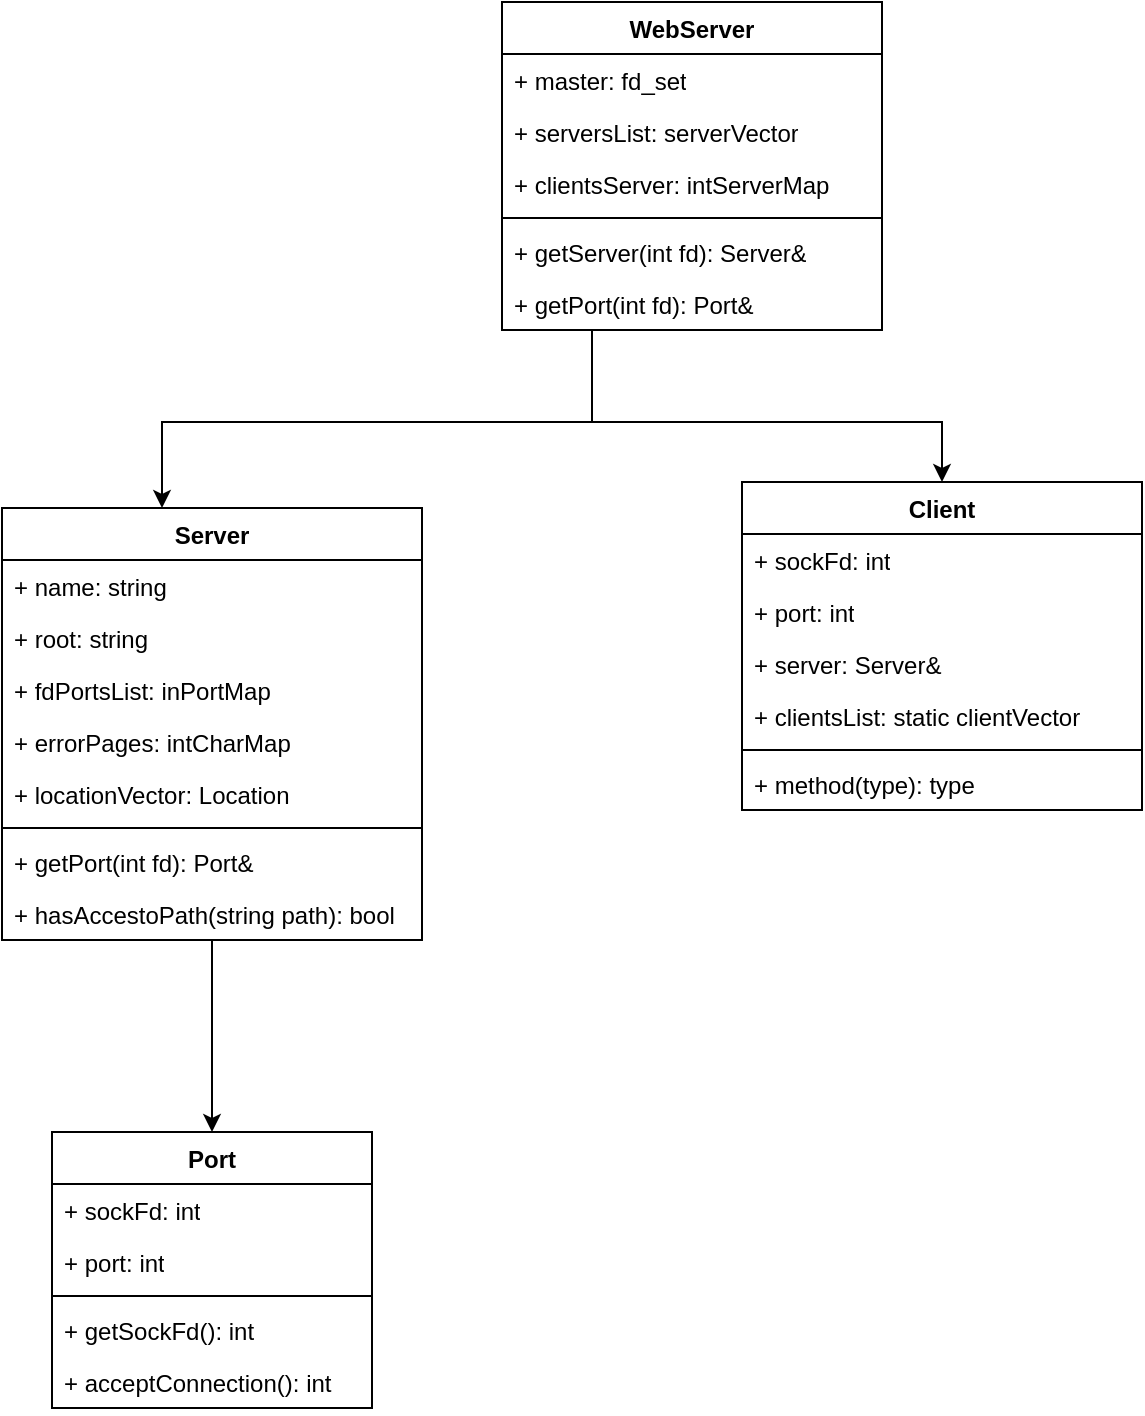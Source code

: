 <mxfile version="22.0.4" type="device">
  <diagram name="Page-1" id="exuCS_qK_Pu5S5YRh86N">
    <mxGraphModel dx="686" dy="1150" grid="1" gridSize="10" guides="1" tooltips="1" connect="1" arrows="1" fold="1" page="1" pageScale="1" pageWidth="827" pageHeight="1169" math="0" shadow="0">
      <root>
        <mxCell id="0" />
        <mxCell id="1" parent="0" />
        <mxCell id="583NijjHx3-b83Eap_vo-8" style="edgeStyle=orthogonalEdgeStyle;rounded=0;orthogonalLoop=1;jettySize=auto;html=1;" parent="1" source="7pixnsAGQdrV5JoGAkK8-17" target="7pixnsAGQdrV5JoGAkK8-21" edge="1">
          <mxGeometry relative="1" as="geometry">
            <Array as="points">
              <mxPoint x="385" y="230" />
              <mxPoint x="170" y="230" />
            </Array>
          </mxGeometry>
        </mxCell>
        <mxCell id="583NijjHx3-b83Eap_vo-9" style="edgeStyle=orthogonalEdgeStyle;rounded=0;orthogonalLoop=1;jettySize=auto;html=1;" parent="1" source="7pixnsAGQdrV5JoGAkK8-17" target="583NijjHx3-b83Eap_vo-1" edge="1">
          <mxGeometry relative="1" as="geometry">
            <Array as="points">
              <mxPoint x="385" y="230" />
              <mxPoint x="560" y="230" />
            </Array>
          </mxGeometry>
        </mxCell>
        <mxCell id="7pixnsAGQdrV5JoGAkK8-17" value="WebServer" style="swimlane;fontStyle=1;align=center;verticalAlign=top;childLayout=stackLayout;horizontal=1;startSize=26;horizontalStack=0;resizeParent=1;resizeParentMax=0;resizeLast=0;collapsible=1;marginBottom=0;whiteSpace=wrap;html=1;" parent="1" vertex="1">
          <mxGeometry x="340" y="20" width="190" height="164" as="geometry" />
        </mxCell>
        <mxCell id="7pixnsAGQdrV5JoGAkK8-6" value="+ master: fd_set" style="text;strokeColor=none;fillColor=none;align=left;verticalAlign=top;spacingLeft=4;spacingRight=4;overflow=hidden;rotatable=0;points=[[0,0.5],[1,0.5]];portConstraint=eastwest;whiteSpace=wrap;html=1;" parent="7pixnsAGQdrV5JoGAkK8-17" vertex="1">
          <mxGeometry y="26" width="190" height="26" as="geometry" />
        </mxCell>
        <mxCell id="7pixnsAGQdrV5JoGAkK8-7" value="+ serversList: serverVector" style="text;strokeColor=none;fillColor=none;align=left;verticalAlign=top;spacingLeft=4;spacingRight=4;overflow=hidden;rotatable=0;points=[[0,0.5],[1,0.5]];portConstraint=eastwest;whiteSpace=wrap;html=1;" parent="7pixnsAGQdrV5JoGAkK8-17" vertex="1">
          <mxGeometry y="52" width="190" height="26" as="geometry" />
        </mxCell>
        <mxCell id="7pixnsAGQdrV5JoGAkK8-38" value="+ clientsServer: intServerMap" style="text;strokeColor=none;fillColor=none;align=left;verticalAlign=top;spacingLeft=4;spacingRight=4;overflow=hidden;rotatable=0;points=[[0,0.5],[1,0.5]];portConstraint=eastwest;whiteSpace=wrap;html=1;" parent="7pixnsAGQdrV5JoGAkK8-17" vertex="1">
          <mxGeometry y="78" width="190" height="26" as="geometry" />
        </mxCell>
        <mxCell id="7pixnsAGQdrV5JoGAkK8-19" value="" style="line;strokeWidth=1;fillColor=none;align=left;verticalAlign=middle;spacingTop=-1;spacingLeft=3;spacingRight=3;rotatable=0;labelPosition=right;points=[];portConstraint=eastwest;strokeColor=inherit;" parent="7pixnsAGQdrV5JoGAkK8-17" vertex="1">
          <mxGeometry y="104" width="190" height="8" as="geometry" />
        </mxCell>
        <mxCell id="7pixnsAGQdrV5JoGAkK8-20" value="+ getServer(int fd): Server&amp;amp;" style="text;strokeColor=none;fillColor=none;align=left;verticalAlign=top;spacingLeft=4;spacingRight=4;overflow=hidden;rotatable=0;points=[[0,0.5],[1,0.5]];portConstraint=eastwest;whiteSpace=wrap;html=1;" parent="7pixnsAGQdrV5JoGAkK8-17" vertex="1">
          <mxGeometry y="112" width="190" height="26" as="geometry" />
        </mxCell>
        <mxCell id="7pixnsAGQdrV5JoGAkK8-30" value="+ getPort(int fd): Port&amp;amp;" style="text;strokeColor=none;fillColor=none;align=left;verticalAlign=top;spacingLeft=4;spacingRight=4;overflow=hidden;rotatable=0;points=[[0,0.5],[1,0.5]];portConstraint=eastwest;whiteSpace=wrap;html=1;" parent="7pixnsAGQdrV5JoGAkK8-17" vertex="1">
          <mxGeometry y="138" width="190" height="26" as="geometry" />
        </mxCell>
        <mxCell id="583NijjHx3-b83Eap_vo-10" style="edgeStyle=orthogonalEdgeStyle;rounded=0;orthogonalLoop=1;jettySize=auto;html=1;entryX=0.5;entryY=0;entryDx=0;entryDy=0;" parent="1" source="7pixnsAGQdrV5JoGAkK8-21" target="7pixnsAGQdrV5JoGAkK8-25" edge="1">
          <mxGeometry relative="1" as="geometry" />
        </mxCell>
        <mxCell id="7pixnsAGQdrV5JoGAkK8-21" value="Server" style="swimlane;fontStyle=1;align=center;verticalAlign=top;childLayout=stackLayout;horizontal=1;startSize=26;horizontalStack=0;resizeParent=1;resizeParentMax=0;resizeLast=0;collapsible=1;marginBottom=0;whiteSpace=wrap;html=1;" parent="1" vertex="1">
          <mxGeometry x="90" y="273" width="210" height="216" as="geometry" />
        </mxCell>
        <mxCell id="gca_5iW93XDWfkWxs2c1-1" value="+ name: string" style="text;strokeColor=none;fillColor=none;align=left;verticalAlign=top;spacingLeft=4;spacingRight=4;overflow=hidden;rotatable=0;points=[[0,0.5],[1,0.5]];portConstraint=eastwest;whiteSpace=wrap;html=1;" vertex="1" parent="7pixnsAGQdrV5JoGAkK8-21">
          <mxGeometry y="26" width="210" height="26" as="geometry" />
        </mxCell>
        <mxCell id="gca_5iW93XDWfkWxs2c1-2" value="+ root: string" style="text;strokeColor=none;fillColor=none;align=left;verticalAlign=top;spacingLeft=4;spacingRight=4;overflow=hidden;rotatable=0;points=[[0,0.5],[1,0.5]];portConstraint=eastwest;whiteSpace=wrap;html=1;" vertex="1" parent="7pixnsAGQdrV5JoGAkK8-21">
          <mxGeometry y="52" width="210" height="26" as="geometry" />
        </mxCell>
        <mxCell id="7pixnsAGQdrV5JoGAkK8-11" value="+ fdPortsList: inPortMap" style="text;strokeColor=none;fillColor=none;align=left;verticalAlign=top;spacingLeft=4;spacingRight=4;overflow=hidden;rotatable=0;points=[[0,0.5],[1,0.5]];portConstraint=eastwest;whiteSpace=wrap;html=1;" parent="7pixnsAGQdrV5JoGAkK8-21" vertex="1">
          <mxGeometry y="78" width="210" height="26" as="geometry" />
        </mxCell>
        <mxCell id="7pixnsAGQdrV5JoGAkK8-10" value="+ errorPages: intCharMap" style="text;strokeColor=none;fillColor=none;align=left;verticalAlign=top;spacingLeft=4;spacingRight=4;overflow=hidden;rotatable=0;points=[[0,0.5],[1,0.5]];portConstraint=eastwest;whiteSpace=wrap;html=1;" parent="7pixnsAGQdrV5JoGAkK8-21" vertex="1">
          <mxGeometry y="104" width="210" height="26" as="geometry" />
        </mxCell>
        <mxCell id="gca_5iW93XDWfkWxs2c1-3" value="+ locationVector: Location" style="text;strokeColor=none;fillColor=none;align=left;verticalAlign=top;spacingLeft=4;spacingRight=4;overflow=hidden;rotatable=0;points=[[0,0.5],[1,0.5]];portConstraint=eastwest;whiteSpace=wrap;html=1;" vertex="1" parent="7pixnsAGQdrV5JoGAkK8-21">
          <mxGeometry y="130" width="210" height="26" as="geometry" />
        </mxCell>
        <mxCell id="7pixnsAGQdrV5JoGAkK8-23" value="" style="line;strokeWidth=1;fillColor=none;align=left;verticalAlign=middle;spacingTop=-1;spacingLeft=3;spacingRight=3;rotatable=0;labelPosition=right;points=[];portConstraint=eastwest;strokeColor=inherit;" parent="7pixnsAGQdrV5JoGAkK8-21" vertex="1">
          <mxGeometry y="156" width="210" height="8" as="geometry" />
        </mxCell>
        <mxCell id="7pixnsAGQdrV5JoGAkK8-24" value="+ getPort(int fd): Port&amp;amp;" style="text;strokeColor=none;fillColor=none;align=left;verticalAlign=top;spacingLeft=4;spacingRight=4;overflow=hidden;rotatable=0;points=[[0,0.5],[1,0.5]];portConstraint=eastwest;whiteSpace=wrap;html=1;" parent="7pixnsAGQdrV5JoGAkK8-21" vertex="1">
          <mxGeometry y="164" width="210" height="26" as="geometry" />
        </mxCell>
        <mxCell id="583NijjHx3-b83Eap_vo-13" value="+ hasAccestoPath(string path): bool" style="text;strokeColor=none;fillColor=none;align=left;verticalAlign=top;spacingLeft=4;spacingRight=4;overflow=hidden;rotatable=0;points=[[0,0.5],[1,0.5]];portConstraint=eastwest;whiteSpace=wrap;html=1;" parent="7pixnsAGQdrV5JoGAkK8-21" vertex="1">
          <mxGeometry y="190" width="210" height="26" as="geometry" />
        </mxCell>
        <mxCell id="7pixnsAGQdrV5JoGAkK8-25" value="Port" style="swimlane;fontStyle=1;align=center;verticalAlign=top;childLayout=stackLayout;horizontal=1;startSize=26;horizontalStack=0;resizeParent=1;resizeParentMax=0;resizeLast=0;collapsible=1;marginBottom=0;whiteSpace=wrap;html=1;" parent="1" vertex="1">
          <mxGeometry x="115" y="585" width="160" height="138" as="geometry" />
        </mxCell>
        <mxCell id="7pixnsAGQdrV5JoGAkK8-14" value="+ sockFd: int" style="text;strokeColor=none;fillColor=none;align=left;verticalAlign=top;spacingLeft=4;spacingRight=4;overflow=hidden;rotatable=0;points=[[0,0.5],[1,0.5]];portConstraint=eastwest;whiteSpace=wrap;html=1;" parent="7pixnsAGQdrV5JoGAkK8-25" vertex="1">
          <mxGeometry y="26" width="160" height="26" as="geometry" />
        </mxCell>
        <mxCell id="7pixnsAGQdrV5JoGAkK8-15" value="+ port: int" style="text;strokeColor=none;fillColor=none;align=left;verticalAlign=top;spacingLeft=4;spacingRight=4;overflow=hidden;rotatable=0;points=[[0,0.5],[1,0.5]];portConstraint=eastwest;whiteSpace=wrap;html=1;" parent="7pixnsAGQdrV5JoGAkK8-25" vertex="1">
          <mxGeometry y="52" width="160" height="26" as="geometry" />
        </mxCell>
        <mxCell id="7pixnsAGQdrV5JoGAkK8-27" value="" style="line;strokeWidth=1;fillColor=none;align=left;verticalAlign=middle;spacingTop=-1;spacingLeft=3;spacingRight=3;rotatable=0;labelPosition=right;points=[];portConstraint=eastwest;strokeColor=inherit;" parent="7pixnsAGQdrV5JoGAkK8-25" vertex="1">
          <mxGeometry y="78" width="160" height="8" as="geometry" />
        </mxCell>
        <mxCell id="7pixnsAGQdrV5JoGAkK8-28" value="+ getSockFd(): int" style="text;strokeColor=none;fillColor=none;align=left;verticalAlign=top;spacingLeft=4;spacingRight=4;overflow=hidden;rotatable=0;points=[[0,0.5],[1,0.5]];portConstraint=eastwest;whiteSpace=wrap;html=1;" parent="7pixnsAGQdrV5JoGAkK8-25" vertex="1">
          <mxGeometry y="86" width="160" height="26" as="geometry" />
        </mxCell>
        <mxCell id="583NijjHx3-b83Eap_vo-14" value="+ acceptConnection(): int" style="text;strokeColor=none;fillColor=none;align=left;verticalAlign=top;spacingLeft=4;spacingRight=4;overflow=hidden;rotatable=0;points=[[0,0.5],[1,0.5]];portConstraint=eastwest;whiteSpace=wrap;html=1;" parent="7pixnsAGQdrV5JoGAkK8-25" vertex="1">
          <mxGeometry y="112" width="160" height="26" as="geometry" />
        </mxCell>
        <mxCell id="583NijjHx3-b83Eap_vo-1" value="Client" style="swimlane;fontStyle=1;align=center;verticalAlign=top;childLayout=stackLayout;horizontal=1;startSize=26;horizontalStack=0;resizeParent=1;resizeParentMax=0;resizeLast=0;collapsible=1;marginBottom=0;whiteSpace=wrap;html=1;" parent="1" vertex="1">
          <mxGeometry x="460" y="260" width="200" height="164" as="geometry" />
        </mxCell>
        <mxCell id="583NijjHx3-b83Eap_vo-2" value="+ sockFd: int" style="text;strokeColor=none;fillColor=none;align=left;verticalAlign=top;spacingLeft=4;spacingRight=4;overflow=hidden;rotatable=0;points=[[0,0.5],[1,0.5]];portConstraint=eastwest;whiteSpace=wrap;html=1;" parent="583NijjHx3-b83Eap_vo-1" vertex="1">
          <mxGeometry y="26" width="200" height="26" as="geometry" />
        </mxCell>
        <mxCell id="583NijjHx3-b83Eap_vo-7" value="+ port: int" style="text;strokeColor=none;fillColor=none;align=left;verticalAlign=top;spacingLeft=4;spacingRight=4;overflow=hidden;rotatable=0;points=[[0,0.5],[1,0.5]];portConstraint=eastwest;whiteSpace=wrap;html=1;" parent="583NijjHx3-b83Eap_vo-1" vertex="1">
          <mxGeometry y="52" width="200" height="26" as="geometry" />
        </mxCell>
        <mxCell id="583NijjHx3-b83Eap_vo-5" value="+ server: Server&amp;amp;" style="text;strokeColor=none;fillColor=none;align=left;verticalAlign=top;spacingLeft=4;spacingRight=4;overflow=hidden;rotatable=0;points=[[0,0.5],[1,0.5]];portConstraint=eastwest;whiteSpace=wrap;html=1;" parent="583NijjHx3-b83Eap_vo-1" vertex="1">
          <mxGeometry y="78" width="200" height="26" as="geometry" />
        </mxCell>
        <mxCell id="583NijjHx3-b83Eap_vo-11" value="+ clientsList: static clientVector" style="text;strokeColor=none;fillColor=none;align=left;verticalAlign=top;spacingLeft=4;spacingRight=4;overflow=hidden;rotatable=0;points=[[0,0.5],[1,0.5]];portConstraint=eastwest;whiteSpace=wrap;html=1;" parent="583NijjHx3-b83Eap_vo-1" vertex="1">
          <mxGeometry y="104" width="200" height="26" as="geometry" />
        </mxCell>
        <mxCell id="583NijjHx3-b83Eap_vo-3" value="" style="line;strokeWidth=1;fillColor=none;align=left;verticalAlign=middle;spacingTop=-1;spacingLeft=3;spacingRight=3;rotatable=0;labelPosition=right;points=[];portConstraint=eastwest;strokeColor=inherit;" parent="583NijjHx3-b83Eap_vo-1" vertex="1">
          <mxGeometry y="130" width="200" height="8" as="geometry" />
        </mxCell>
        <mxCell id="583NijjHx3-b83Eap_vo-4" value="+ method(type): type" style="text;strokeColor=none;fillColor=none;align=left;verticalAlign=top;spacingLeft=4;spacingRight=4;overflow=hidden;rotatable=0;points=[[0,0.5],[1,0.5]];portConstraint=eastwest;whiteSpace=wrap;html=1;" parent="583NijjHx3-b83Eap_vo-1" vertex="1">
          <mxGeometry y="138" width="200" height="26" as="geometry" />
        </mxCell>
      </root>
    </mxGraphModel>
  </diagram>
</mxfile>
